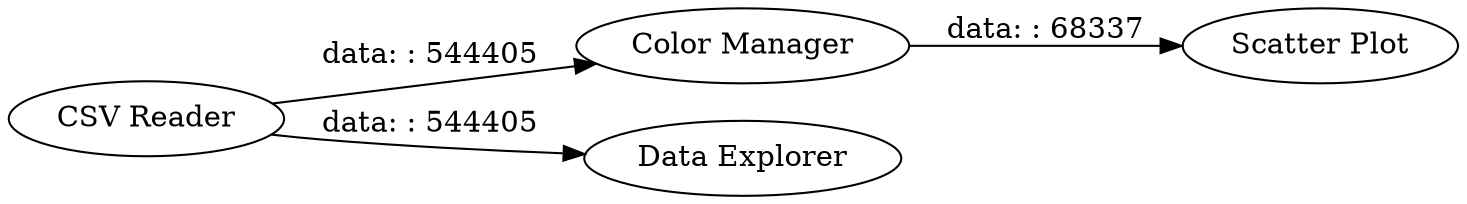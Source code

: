 digraph {
	"-4827173510691546541_5" [label="Scatter Plot"]
	"-4827173510691546541_4" [label="Color Manager"]
	"-4827173510691546541_2" [label="Data Explorer"]
	"-4827173510691546541_1" [label="CSV Reader"]
	"-4827173510691546541_1" -> "-4827173510691546541_2" [label="data: : 544405"]
	"-4827173510691546541_1" -> "-4827173510691546541_4" [label="data: : 544405"]
	"-4827173510691546541_4" -> "-4827173510691546541_5" [label="data: : 68337"]
	rankdir=LR
}
